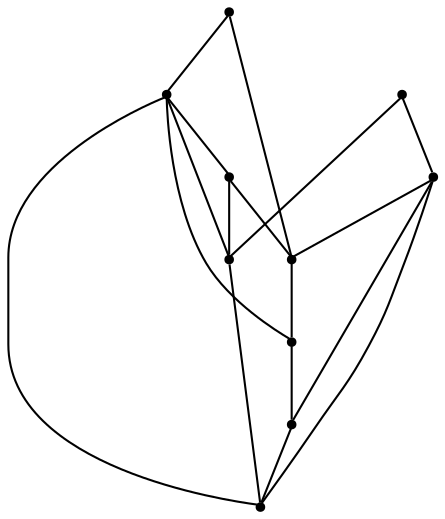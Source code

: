 graph {
  node [shape=point,comment="{\"directed\":false,\"doi\":\"10.1007/978-3-319-50106-2_24\",\"figure\":\"1 (2)\"}"]

  v0 [pos="1505.1782891430296,1812.2859545077176"]
  v1 [pos="1487.4630646797352,1397.9917608928877"]
  v2 [pos="1137.8926695230402,1874.2950933524257"]
  v3 [pos="1287.8062431393273,1777.5308589984436"]
  v4 [pos="1482.6913898156847,1832.0431424534438"]
  v5 [pos="1417.9591754544404,1618.0824394307128"]
  v6 [pos="1126.3095941204433,1354.376999728149"]
  v7 [pos="1119.2168148335838,1561.8325601693446"]
  v8 [pos="1110.636320926264,1365.9609823685405"]
  v9 [pos="956.3200442396186,1569.491945562751"]

  v0 -- v1 [id="-1",pos="1505.1782891430296,1812.2859545077176 1506.3236278255,1811.7367421136898 1506.2337296999794,1806.4732654112292 1505.9940013652583,1792.4373275380012 1505.6148872189433,1769.9840237249693 1504.843941242774,1725.0732193147726 1502.5393698085666,1655.4004982925253 1500.2389952099272,1585.7360436632673 1496.4009254945172,1491.3014060289695 1494.4796650421927,1444.0860584286102 1493.1311327307067,1410.871610040751 1492.7313329979615,1401.0245137008023 1487.4630646797352,1397.9917608928877"]
  v0 -- v5 [id="-2",pos="1505.1782891430296,1812.2859545077176 1504.6536250828801,1810.921246548378 1503.619260112121,1808.5370975963049 1501.9642761589066,1804.722459272988 1497.5511127938369,1794.55009041081 1488.7204620512935,1774.2054798617307 1476.6311592554036,1746.7597833842203 1464.5375324471102,1719.3140869067097 1449.180802396231,1684.767304500768 1439.5877265254899,1662.505653829813 1429.9903266423453,1640.2441303341348 1426.1521297501,1630.2592178299005 1423.851882328296,1624.883518881268 1421.5431140585206,1619.5118895414919 1420.7763649179192,1618.7409530137745 1417.9591754544404,1618.0824394307128"]
  v1 -- v6 [id="-3",pos="1487.4630646797352,1397.9917608928877 1486.5770657638316,1395.1650445601185 1484.0546297244261,1394.4445013779364 1480.4692289708137,1393.4203183944835 1468.3756021625202,1389.9614052171733 1444.1883485459332,1383.0562963902287 1406.190708020045,1375.375927076157 1368.1846738230204,1367.695684937362 1316.3679983630236,1359.252772663839 1274.1404562918708,1353.885340108196 1231.9171110562859,1348.509513984287 1199.2869688682777,1346.2007740099914 1174.7204739285403,1345.8174677258376 1150.1541061656385,1345.4382310505403 1133.6473159922753,1346.9676409288522 1126.3095941204433,1354.376999728149"]
  v1 -- v2 [id="-4",pos="1487.4630646797352,1397.9917608928877 1329.5909554696318,1432.0883428191003 1213.0682322822734,1590.6324189937925 1137.8926695230402,1874.2950933524257"]
  v1 -- v3 [id="-5",pos="1487.4630646797352,1397.9917608928877 1326.5946692277066,1520.0472153607943 1260.046592216472,1646.1074192938638 1287.8062431393273,1777.5308589984436"]
  v9 -- v2 [id="-6",pos="956.3200442396186,1569.491945562751 954.7687729956695,1603.0011048856104 970.3128981135043,1649.6454354933187 987.4906732704159,1686.4050677148794 1004.6683848389098,1723.1563063681738 1023.4797464464806,1750.0227194600438 1043.6287540087444,1774.2054798617307 1063.7861552421443,1798.3923098722742 1085.2770055946694,1819.8830240155116 1101.212898953941,1836.3938086713931 1117.1405258189118,1852.8961997590084 1127.5046748426578,1864.4186613592674 1132.6803905127608,1870.169527374341 1137.8688238664035,1875.9287869576806 1137.8688238664035,1875.9287869576806 1137.8926695230402,1874.2950933524257"]
  v9 -- v4 [id="-7",pos="956.3200442396186,1569.491945562751 1054.7597157615094,1699.1735926768297 1128.0171974893028,1748.2308198104997 1186.622318069057,1776.6808194485816 1245.2191721545103,1805.1267494778072 1289.1679255159102,1812.9653248361678 1477.918824713786,1827.275722853553 1486.8035256113726,1831.0179825474838 1486.8035256113726,1831.0179825474838 1482.6913898156847,1832.0431424534438"]
  v4 -- v2 [id="-8",pos="1482.6913898156847,1832.0431424534438 1476.4393765876266,1829.0968728167518 1466.0668338927446,1827.1840294790093 1446.4971168157088,1826.408896167159 1426.9190060675367,1825.6421564235748 1398.131003253671,1826.025589883005 1370.1058070985093,1827.946699613737 1342.0846806020804,1829.8636125603362 1314.830303246253,1833.3265953465027 1282.2042307169772,1839.2692416789298 1249.574088528969,1845.2242240132027 1211.5722511675126,1853.6629395025925 1186.6182484103242,1860.1931356136495 1161.6684424887042,1866.7190077652967 1149.7706680069202,1871.3197005773557 1137.8926695230402,1874.2950933524257"]
  v5 -- v3 [id="-9",pos="1417.9591754544404,1618.0824394307128 1414.2544824451513,1617.9782828790467 1408.495152277417,1617.9782828790467 1398.5144414123893,1621.6246524143007 1388.5337305473618,1625.2710219495548 1374.3313846313706,1632.563761020063 1358.7831262663854,1641.96926296338 1343.2389375601329,1651.3706952978407 1326.3446395693186,1662.8848905051104 1314.2552095965932,1678.6247386332743 1302.1657796238676,1694.3603899773054 1294.8687543393626,1714.3215670669542 1291.4141227826708,1731.411635108476 1287.9635608847118,1748.4850431887423 1288.3428022078622,1762.6912846544612 1288.5386545343715,1769.7964401917488 1288.6225038116586,1772.9031652854374 1288.6696690301324,1774.6506981506373 1287.8062431393273,1777.5308589984436"]
  v8 -- v7 [id="-10",pos="1110.636320926264,1365.9609823685405 1114.0692052441032,1375.375927076157 1116.7570876601935,1389.5780989330196 1118.869876426624,1406.6638430151315 1120.9785955343218,1423.7414478795308 1122.5162906510925,1443.7026249691796 1122.1287828336415,1463.6639292341051 1121.7495415104913,1483.6252334990309 1119.4449700762839,1503.5906073728127 1116.565432169252,1516.8300623846042 1113.6857670853847,1530.073714180529 1110.2310083518576,1536.5997135074529 1110.039352860916,1543.5132159026637 1109.8476973699746,1550.414255120752 1112.9190179447835,1557.7110638001163 1119.2168148335838,1561.8325601693446"]
  v8 -- v9 [id="-11",pos="1110.636320926264,1365.9609823685405 1111.3811956511772,1361.1780791787044 1111.3811956511772,1361.1780791787044 1104.280149870017,1377.101186880679 1097.1789769120214,1393.0368849350532 1082.9767581728654,1424.895690691402 1068.774412256874,1450.4244742223136 1054.5721935177182,1475.9532577532252 1040.3699111901446,1495.1394287063004 1022.0378154867628,1514.5297159785748 1003.7099166189493,1533.91173685786 981.25214078691,1553.4855380544986 956.3200442396186,1569.491945562751"]
  v7 -- v2 [id="-12",pos="1119.2168148335838,1561.8325601693446 1139.0981151573394,1640.6400269706876 1145.2282929770881,1744.8970471055209 1137.8926695230402,1874.2950933524257"]
  v9 -- v5 [id="-13",pos="956.3200442396186,1569.491945562751 1119.2033340890318,1581.7978068678497 1272.744436169731,1597.4668183668587 1417.9591754544404,1618.0824394307128"]
  v6 -- v7 [id="-14",pos="1126.3095941204433,1354.376999728149 1121.741147839355,1356.9524262578097 1126.354487543338,1365.3953385313325 1131.5344000490093,1383.2479495323055 1136.7186365670839,1401.0922941402891 1142.473642722415,1428.3504070845793 1143.2445886985843,1455.2168201764493 1144.011465016021,1482.0874300524524 1139.7899571418927,1508.574733644302 1136.7186365670839,1526.039841576988 1133.6473159922753,1543.5132159026637 1131.7302523755188,1551.9519313920534 1128.4672763097685,1556.9401272723992 1125.2043002440184,1561.936716721011 1120.5951573756035,1563.4703233834562 1119.2168148335838,1561.8325601693446"]
  v7 -- v1 [id="-15",pos="1119.2168148335838,1561.8325601693446 1225.2909435784936,1446.2571947534518 1346.8145142872859,1390.8364982965568 1487.4630646797352,1397.9917608928877"]
  v6 -- v5 [id="-16",pos="1126.3095941204433,1354.376999728149 1233.9090818290904,1422.0244544679983 1330.9036747645873,1510.1499266222474 1417.9591754544404,1618.0824394307128"]
  v3 -- v4 [id="-17",pos="1287.8062431393273,1777.5308589984436 1290.5665090461384,1776.749160759709 1292.927336358628,1776.5584052962456 1298.3235130728897,1776.1223928083298 1307.920912956034,1775.3597226736017 1327.1155855454879,1773.8220464023002 1348.8024154013578,1777.2767627954775 1370.4933149159604,1780.735548797511 1394.6721748614113,1789.1742642869008 1418.0925521605614,1798.9673964737815 1441.504662965411,1808.760528660662 1464.1498974528238,1819.8830240155116 1482.6913898156847,1832.0431424534438"]
}